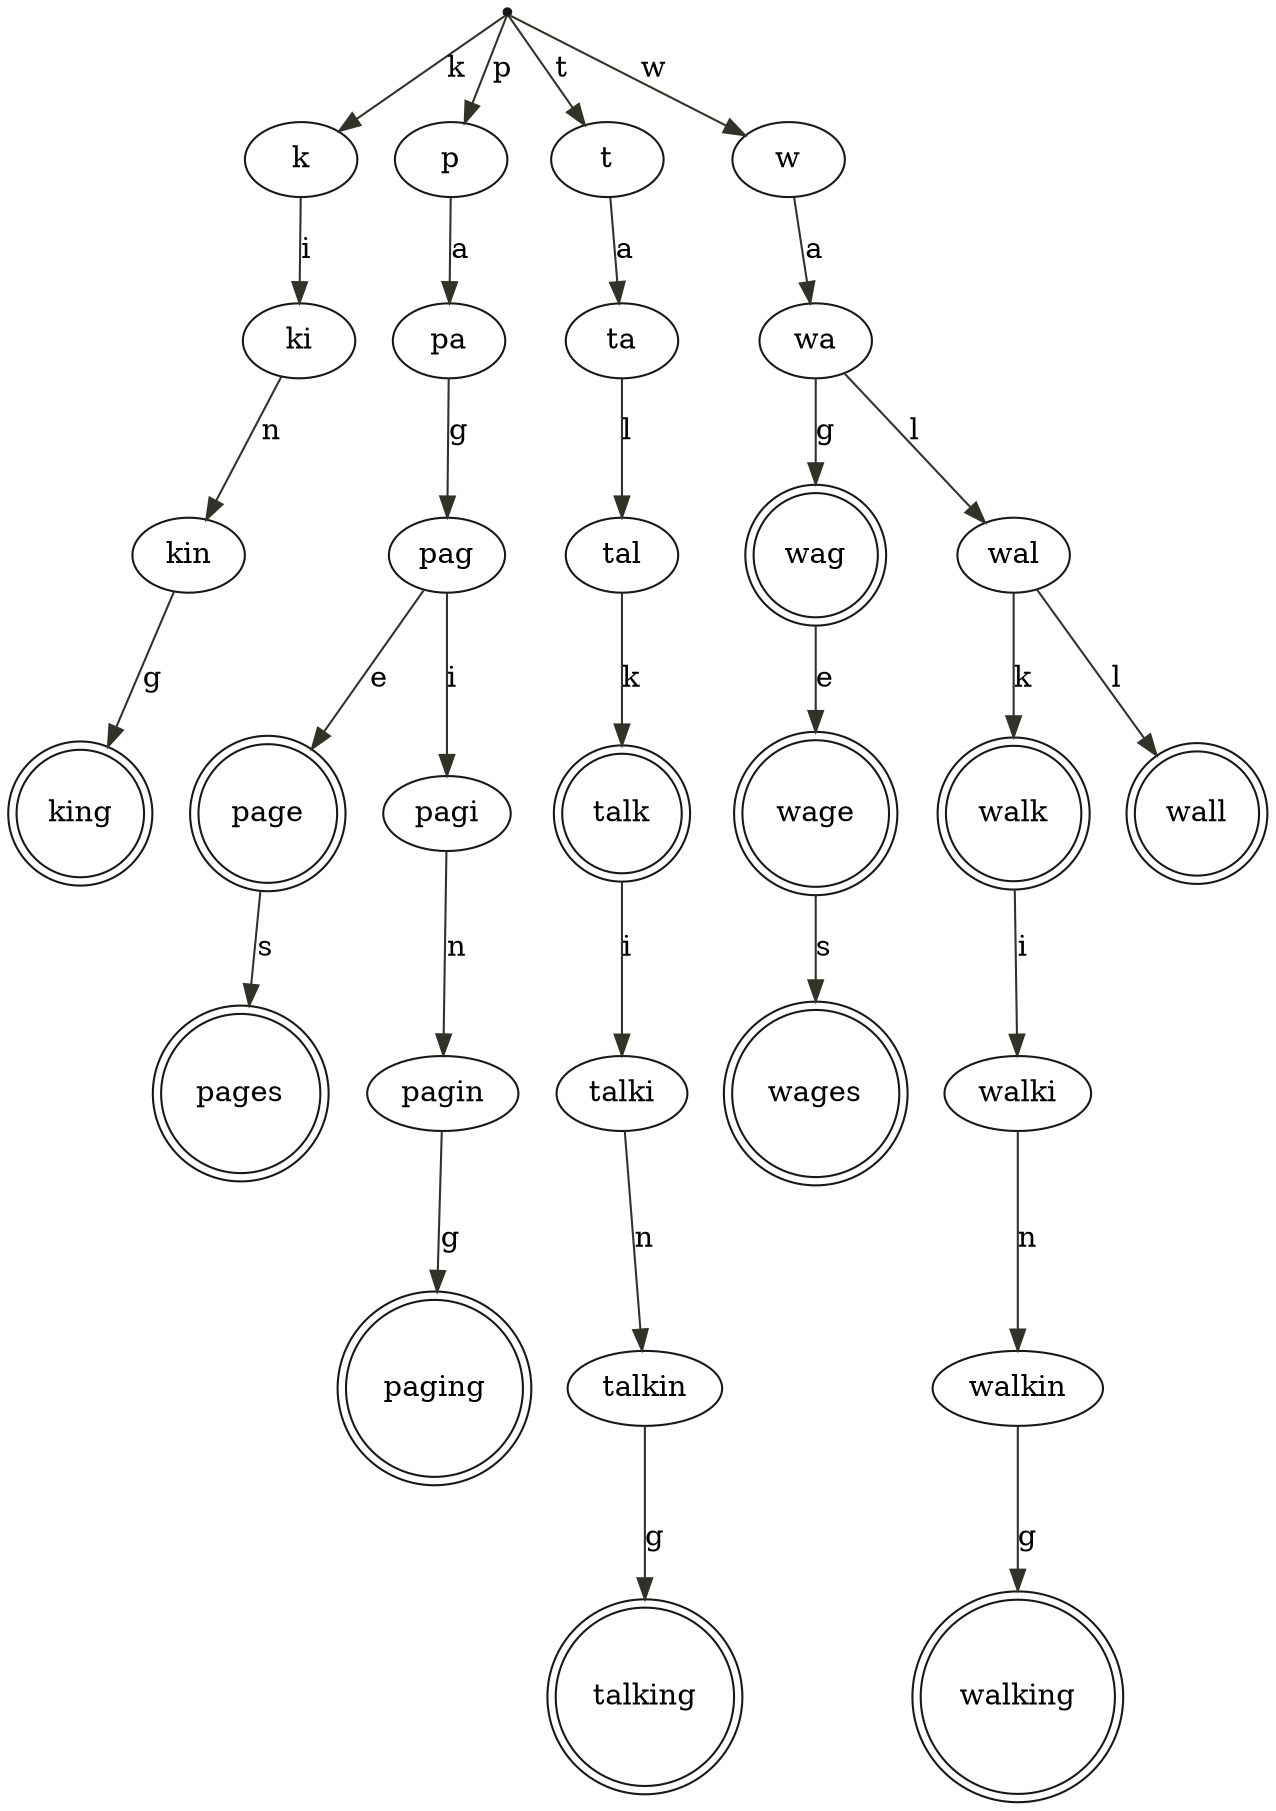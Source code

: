digraph trie {
  _root_[color="0.1,0.1,0.1", shape=point];
  k[color="0.1,0.1,0.1", shape=ellipse];
  ki[color="0.1,0.1,0.1", shape=ellipse];
  kin[color="0.1,0.1,0.1", shape=ellipse];
  king[color="0.1,0.1,0.1", shape=doublecircle];
  p[color="0.1,0.1,0.1", shape=ellipse];
  pa[color="0.1,0.1,0.1", shape=ellipse];
  pag[color="0.1,0.1,0.1", shape=ellipse];
  page[color="0.1,0.1,0.1", shape=doublecircle];
  pages[color="0.1,0.1,0.1", shape=doublecircle];
  pagi[color="0.1,0.1,0.1", shape=ellipse];
  pagin[color="0.1,0.1,0.1", shape=ellipse];
  paging[color="0.1,0.1,0.1", shape=doublecircle];
  t[color="0.1,0.1,0.1", shape=ellipse];
  ta[color="0.1,0.1,0.1", shape=ellipse];
  tal[color="0.1,0.1,0.1", shape=ellipse];
  talk[color="0.1,0.1,0.1", shape=doublecircle];
  talki[color="0.1,0.1,0.1", shape=ellipse];
  talkin[color="0.1,0.1,0.1", shape=ellipse];
  talking[color="0.1,0.1,0.1", shape=doublecircle];
  w[color="0.1,0.1,0.1", shape=ellipse];
  wa[color="0.1,0.1,0.1", shape=ellipse];
  wag[color="0.1,0.1,0.1", shape=doublecircle];
  wage[color="0.1,0.1,0.1", shape=doublecircle];
  wages[color="0.1,0.1,0.1", shape=doublecircle];
  wal[color="0.1,0.1,0.1", shape=ellipse];
  walk[color="0.1,0.1,0.1", shape=doublecircle];
  walki[color="0.1,0.1,0.1", shape=ellipse];
  walkin[color="0.1,0.1,0.1", shape=ellipse];
  walking[color="0.1,0.1,0.1", shape=doublecircle];
  wall[color="0.1,0.1,0.1", shape=doublecircle];
  _root_ -> k[color="0.2,0.2,0.2", label="k"];
  _root_ -> p[color="0.2,0.2,0.2", label="p"];
  _root_ -> t[color="0.2,0.2,0.2", label="t"];
  _root_ -> w[color="0.2,0.2,0.2", label="w"];
  k -> ki[color="0.2,0.2,0.2", label="i"];
  ki -> kin[color="0.2,0.2,0.2", label="n"];
  kin -> king[color="0.2,0.2,0.2", label="g"];
  p -> pa[color="0.2,0.2,0.2", label="a"];
  pa -> pag[color="0.2,0.2,0.2", label="g"];
  pag -> page[color="0.2,0.2,0.2", label="e"];
  pag -> pagi[color="0.2,0.2,0.2", label="i"];
  page -> pages[color="0.2,0.2,0.2", label="s"];
  pagi -> pagin[color="0.2,0.2,0.2", label="n"];
  pagin -> paging[color="0.2,0.2,0.2", label="g"];
  t -> ta[color="0.2,0.2,0.2", label="a"];
  ta -> tal[color="0.2,0.2,0.2", label="l"];
  tal -> talk[color="0.2,0.2,0.2", label="k"];
  talk -> talki[color="0.2,0.2,0.2", label="i"];
  talki -> talkin[color="0.2,0.2,0.2", label="n"];
  talkin -> talking[color="0.2,0.2,0.2", label="g"];
  w -> wa[color="0.2,0.2,0.2", label="a"];
  wa -> wag[color="0.2,0.2,0.2", label="g"];
  wa -> wal[color="0.2,0.2,0.2", label="l"];
  wag -> wage[color="0.2,0.2,0.2", label="e"];
  wage -> wages[color="0.2,0.2,0.2", label="s"];
  wal -> walk[color="0.2,0.2,0.2", label="k"];
  wal -> wall[color="0.2,0.2,0.2", label="l"];
  walk -> walki[color="0.2,0.2,0.2", label="i"];
  walki -> walkin[color="0.2,0.2,0.2", label="n"];
  walkin -> walking[color="0.2,0.2,0.2", label="g"];
}
